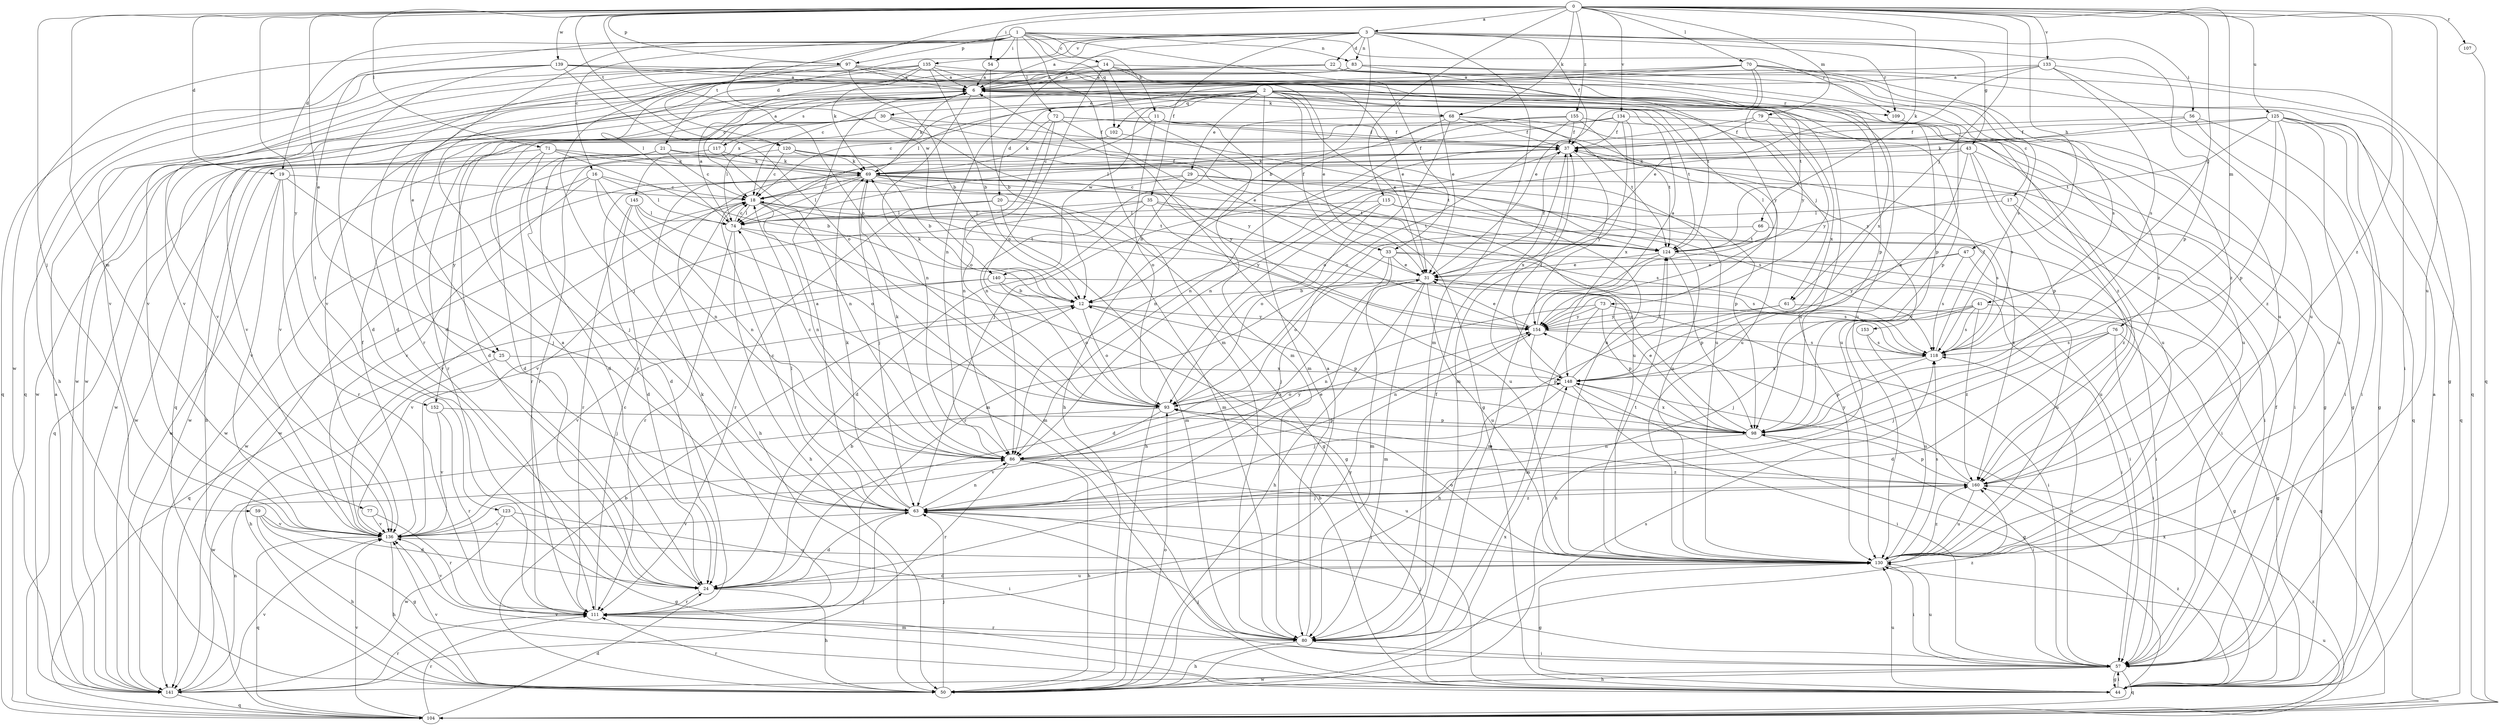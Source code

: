 strict digraph  {
0;
1;
2;
3;
6;
11;
12;
14;
16;
17;
18;
19;
20;
21;
22;
24;
25;
29;
30;
31;
33;
35;
37;
41;
43;
44;
47;
50;
54;
56;
57;
59;
61;
63;
66;
68;
69;
70;
71;
72;
73;
74;
76;
77;
79;
80;
83;
86;
93;
97;
98;
102;
104;
107;
109;
111;
115;
117;
118;
120;
123;
124;
125;
130;
133;
134;
135;
136;
139;
140;
141;
145;
148;
152;
153;
154;
155;
160;
0 -> 3  [label=a];
0 -> 19  [label=d];
0 -> 25  [label=e];
0 -> 41  [label=g];
0 -> 47  [label=h];
0 -> 54  [label=i];
0 -> 59  [label=j];
0 -> 61  [label=j];
0 -> 66  [label=k];
0 -> 68  [label=k];
0 -> 70  [label=l];
0 -> 71  [label=l];
0 -> 76  [label=m];
0 -> 77  [label=m];
0 -> 79  [label=m];
0 -> 93  [label=o];
0 -> 97  [label=p];
0 -> 107  [label=r];
0 -> 115  [label=s];
0 -> 120  [label=t];
0 -> 125  [label=u];
0 -> 130  [label=u];
0 -> 133  [label=v];
0 -> 134  [label=v];
0 -> 139  [label=w];
0 -> 140  [label=w];
0 -> 152  [label=y];
0 -> 155  [label=z];
0 -> 160  [label=z];
1 -> 11  [label=b];
1 -> 14  [label=c];
1 -> 16  [label=c];
1 -> 19  [label=d];
1 -> 25  [label=e];
1 -> 33  [label=f];
1 -> 54  [label=i];
1 -> 72  [label=l];
1 -> 80  [label=m];
1 -> 83  [label=n];
1 -> 97  [label=p];
1 -> 102  [label=q];
1 -> 109  [label=r];
1 -> 120  [label=t];
1 -> 123  [label=t];
2 -> 17  [label=c];
2 -> 18  [label=c];
2 -> 20  [label=d];
2 -> 29  [label=e];
2 -> 30  [label=e];
2 -> 31  [label=e];
2 -> 33  [label=f];
2 -> 61  [label=j];
2 -> 73  [label=l];
2 -> 80  [label=m];
2 -> 98  [label=p];
2 -> 102  [label=q];
2 -> 104  [label=q];
2 -> 109  [label=r];
2 -> 140  [label=w];
2 -> 141  [label=w];
2 -> 145  [label=x];
2 -> 148  [label=x];
3 -> 6  [label=a];
3 -> 12  [label=b];
3 -> 21  [label=d];
3 -> 22  [label=d];
3 -> 35  [label=f];
3 -> 37  [label=f];
3 -> 43  [label=g];
3 -> 56  [label=i];
3 -> 80  [label=m];
3 -> 83  [label=n];
3 -> 86  [label=n];
3 -> 98  [label=p];
3 -> 109  [label=r];
3 -> 135  [label=v];
3 -> 141  [label=w];
6 -> 68  [label=k];
6 -> 69  [label=k];
6 -> 86  [label=n];
6 -> 117  [label=s];
6 -> 124  [label=t];
6 -> 136  [label=v];
6 -> 160  [label=z];
11 -> 18  [label=c];
11 -> 37  [label=f];
11 -> 44  [label=g];
11 -> 93  [label=o];
11 -> 152  [label=y];
11 -> 153  [label=y];
12 -> 69  [label=k];
12 -> 93  [label=o];
12 -> 98  [label=p];
12 -> 136  [label=v];
12 -> 154  [label=y];
14 -> 6  [label=a];
14 -> 80  [label=m];
14 -> 93  [label=o];
14 -> 98  [label=p];
14 -> 124  [label=t];
14 -> 136  [label=v];
14 -> 148  [label=x];
16 -> 18  [label=c];
16 -> 74  [label=l];
16 -> 80  [label=m];
16 -> 86  [label=n];
16 -> 136  [label=v];
16 -> 141  [label=w];
17 -> 57  [label=i];
17 -> 74  [label=l];
17 -> 160  [label=z];
18 -> 74  [label=l];
18 -> 80  [label=m];
18 -> 86  [label=n];
18 -> 124  [label=t];
18 -> 130  [label=u];
18 -> 136  [label=v];
18 -> 141  [label=w];
19 -> 18  [label=c];
19 -> 63  [label=j];
19 -> 111  [label=r];
19 -> 136  [label=v];
19 -> 141  [label=w];
20 -> 44  [label=g];
20 -> 74  [label=l];
20 -> 80  [label=m];
20 -> 111  [label=r];
21 -> 18  [label=c];
21 -> 50  [label=h];
21 -> 69  [label=k];
21 -> 130  [label=u];
21 -> 141  [label=w];
22 -> 6  [label=a];
22 -> 31  [label=e];
22 -> 57  [label=i];
22 -> 111  [label=r];
22 -> 141  [label=w];
22 -> 160  [label=z];
24 -> 6  [label=a];
24 -> 12  [label=b];
24 -> 50  [label=h];
24 -> 111  [label=r];
24 -> 130  [label=u];
25 -> 50  [label=h];
25 -> 63  [label=j];
25 -> 148  [label=x];
29 -> 12  [label=b];
29 -> 18  [label=c];
29 -> 98  [label=p];
29 -> 130  [label=u];
29 -> 141  [label=w];
30 -> 24  [label=d];
30 -> 37  [label=f];
30 -> 111  [label=r];
30 -> 130  [label=u];
30 -> 136  [label=v];
30 -> 141  [label=w];
30 -> 154  [label=y];
31 -> 12  [label=b];
31 -> 24  [label=d];
31 -> 37  [label=f];
31 -> 50  [label=h];
31 -> 80  [label=m];
31 -> 118  [label=s];
31 -> 130  [label=u];
33 -> 31  [label=e];
33 -> 57  [label=i];
33 -> 63  [label=j];
33 -> 80  [label=m];
33 -> 93  [label=o];
33 -> 118  [label=s];
35 -> 24  [label=d];
35 -> 74  [label=l];
35 -> 118  [label=s];
35 -> 124  [label=t];
35 -> 136  [label=v];
35 -> 154  [label=y];
37 -> 69  [label=k];
37 -> 86  [label=n];
37 -> 148  [label=x];
37 -> 154  [label=y];
41 -> 44  [label=g];
41 -> 50  [label=h];
41 -> 63  [label=j];
41 -> 118  [label=s];
41 -> 154  [label=y];
41 -> 160  [label=z];
43 -> 57  [label=i];
43 -> 69  [label=k];
43 -> 98  [label=p];
43 -> 118  [label=s];
43 -> 141  [label=w];
43 -> 148  [label=x];
44 -> 6  [label=a];
44 -> 12  [label=b];
44 -> 57  [label=i];
44 -> 63  [label=j];
44 -> 130  [label=u];
44 -> 136  [label=v];
44 -> 148  [label=x];
44 -> 160  [label=z];
47 -> 31  [label=e];
47 -> 118  [label=s];
47 -> 130  [label=u];
47 -> 154  [label=y];
50 -> 12  [label=b];
50 -> 63  [label=j];
50 -> 93  [label=o];
50 -> 111  [label=r];
50 -> 118  [label=s];
50 -> 136  [label=v];
50 -> 148  [label=x];
54 -> 6  [label=a];
54 -> 12  [label=b];
56 -> 37  [label=f];
56 -> 57  [label=i];
56 -> 86  [label=n];
56 -> 104  [label=q];
57 -> 37  [label=f];
57 -> 44  [label=g];
57 -> 50  [label=h];
57 -> 63  [label=j];
57 -> 104  [label=q];
57 -> 118  [label=s];
57 -> 130  [label=u];
57 -> 141  [label=w];
59 -> 24  [label=d];
59 -> 44  [label=g];
59 -> 50  [label=h];
59 -> 136  [label=v];
61 -> 50  [label=h];
61 -> 104  [label=q];
61 -> 154  [label=y];
63 -> 6  [label=a];
63 -> 18  [label=c];
63 -> 24  [label=d];
63 -> 31  [label=e];
63 -> 69  [label=k];
63 -> 74  [label=l];
63 -> 86  [label=n];
63 -> 136  [label=v];
63 -> 160  [label=z];
66 -> 111  [label=r];
66 -> 124  [label=t];
66 -> 130  [label=u];
68 -> 37  [label=f];
68 -> 44  [label=g];
68 -> 50  [label=h];
68 -> 86  [label=n];
68 -> 93  [label=o];
68 -> 124  [label=t];
69 -> 18  [label=c];
69 -> 24  [label=d];
69 -> 37  [label=f];
69 -> 50  [label=h];
69 -> 57  [label=i];
69 -> 63  [label=j];
69 -> 74  [label=l];
69 -> 80  [label=m];
69 -> 118  [label=s];
69 -> 124  [label=t];
70 -> 6  [label=a];
70 -> 18  [label=c];
70 -> 31  [label=e];
70 -> 74  [label=l];
70 -> 118  [label=s];
70 -> 130  [label=u];
70 -> 154  [label=y];
70 -> 160  [label=z];
71 -> 12  [label=b];
71 -> 24  [label=d];
71 -> 63  [label=j];
71 -> 69  [label=k];
71 -> 104  [label=q];
71 -> 154  [label=y];
72 -> 31  [label=e];
72 -> 37  [label=f];
72 -> 69  [label=k];
72 -> 86  [label=n];
72 -> 93  [label=o];
72 -> 130  [label=u];
73 -> 57  [label=i];
73 -> 80  [label=m];
73 -> 86  [label=n];
73 -> 98  [label=p];
73 -> 154  [label=y];
74 -> 6  [label=a];
74 -> 18  [label=c];
74 -> 44  [label=g];
74 -> 50  [label=h];
74 -> 111  [label=r];
74 -> 124  [label=t];
76 -> 24  [label=d];
76 -> 44  [label=g];
76 -> 57  [label=i];
76 -> 63  [label=j];
76 -> 118  [label=s];
77 -> 111  [label=r];
77 -> 136  [label=v];
79 -> 37  [label=f];
79 -> 63  [label=j];
79 -> 130  [label=u];
79 -> 154  [label=y];
80 -> 6  [label=a];
80 -> 37  [label=f];
80 -> 50  [label=h];
80 -> 57  [label=i];
80 -> 111  [label=r];
80 -> 160  [label=z];
83 -> 6  [label=a];
83 -> 24  [label=d];
83 -> 44  [label=g];
83 -> 118  [label=s];
83 -> 141  [label=w];
83 -> 154  [label=y];
86 -> 18  [label=c];
86 -> 50  [label=h];
86 -> 69  [label=k];
86 -> 111  [label=r];
86 -> 130  [label=u];
86 -> 154  [label=y];
86 -> 160  [label=z];
93 -> 98  [label=p];
93 -> 136  [label=v];
93 -> 141  [label=w];
93 -> 148  [label=x];
97 -> 6  [label=a];
97 -> 12  [label=b];
97 -> 74  [label=l];
97 -> 98  [label=p];
97 -> 104  [label=q];
97 -> 130  [label=u];
97 -> 136  [label=v];
98 -> 18  [label=c];
98 -> 31  [label=e];
98 -> 57  [label=i];
98 -> 86  [label=n];
98 -> 148  [label=x];
102 -> 74  [label=l];
102 -> 130  [label=u];
104 -> 24  [label=d];
104 -> 111  [label=r];
104 -> 130  [label=u];
104 -> 136  [label=v];
104 -> 160  [label=z];
107 -> 104  [label=q];
109 -> 130  [label=u];
111 -> 18  [label=c];
111 -> 69  [label=k];
111 -> 80  [label=m];
111 -> 136  [label=v];
111 -> 154  [label=y];
115 -> 50  [label=h];
115 -> 74  [label=l];
115 -> 93  [label=o];
115 -> 118  [label=s];
115 -> 160  [label=z];
117 -> 6  [label=a];
117 -> 24  [label=d];
117 -> 69  [label=k];
117 -> 86  [label=n];
117 -> 111  [label=r];
118 -> 37  [label=f];
118 -> 98  [label=p];
118 -> 148  [label=x];
120 -> 12  [label=b];
120 -> 18  [label=c];
120 -> 69  [label=k];
120 -> 111  [label=r];
120 -> 124  [label=t];
123 -> 44  [label=g];
123 -> 57  [label=i];
123 -> 136  [label=v];
123 -> 141  [label=w];
124 -> 31  [label=e];
124 -> 57  [label=i];
124 -> 80  [label=m];
124 -> 98  [label=p];
125 -> 37  [label=f];
125 -> 44  [label=g];
125 -> 57  [label=i];
125 -> 69  [label=k];
125 -> 98  [label=p];
125 -> 104  [label=q];
125 -> 124  [label=t];
125 -> 130  [label=u];
125 -> 160  [label=z];
130 -> 24  [label=d];
130 -> 44  [label=g];
130 -> 57  [label=i];
130 -> 63  [label=j];
130 -> 93  [label=o];
130 -> 118  [label=s];
130 -> 124  [label=t];
130 -> 160  [label=z];
133 -> 6  [label=a];
133 -> 31  [label=e];
133 -> 104  [label=q];
133 -> 118  [label=s];
133 -> 130  [label=u];
133 -> 136  [label=v];
134 -> 37  [label=f];
134 -> 44  [label=g];
134 -> 74  [label=l];
134 -> 80  [label=m];
134 -> 136  [label=v];
134 -> 148  [label=x];
135 -> 6  [label=a];
135 -> 12  [label=b];
135 -> 18  [label=c];
135 -> 24  [label=d];
135 -> 31  [label=e];
135 -> 63  [label=j];
135 -> 69  [label=k];
135 -> 130  [label=u];
135 -> 136  [label=v];
136 -> 37  [label=f];
136 -> 50  [label=h];
136 -> 104  [label=q];
136 -> 130  [label=u];
139 -> 6  [label=a];
139 -> 24  [label=d];
139 -> 31  [label=e];
139 -> 50  [label=h];
139 -> 93  [label=o];
139 -> 104  [label=q];
139 -> 124  [label=t];
140 -> 12  [label=b];
140 -> 57  [label=i];
140 -> 93  [label=o];
140 -> 104  [label=q];
140 -> 136  [label=v];
141 -> 6  [label=a];
141 -> 63  [label=j];
141 -> 86  [label=n];
141 -> 104  [label=q];
141 -> 111  [label=r];
141 -> 136  [label=v];
145 -> 24  [label=d];
145 -> 74  [label=l];
145 -> 86  [label=n];
145 -> 93  [label=o];
145 -> 111  [label=r];
148 -> 37  [label=f];
148 -> 44  [label=g];
148 -> 57  [label=i];
148 -> 63  [label=j];
148 -> 93  [label=o];
148 -> 124  [label=t];
152 -> 98  [label=p];
152 -> 111  [label=r];
152 -> 136  [label=v];
153 -> 118  [label=s];
153 -> 130  [label=u];
154 -> 6  [label=a];
154 -> 31  [label=e];
154 -> 86  [label=n];
154 -> 98  [label=p];
154 -> 118  [label=s];
155 -> 37  [label=f];
155 -> 86  [label=n];
155 -> 93  [label=o];
155 -> 111  [label=r];
155 -> 124  [label=t];
155 -> 130  [label=u];
160 -> 63  [label=j];
160 -> 93  [label=o];
160 -> 98  [label=p];
160 -> 130  [label=u];
160 -> 154  [label=y];
}
